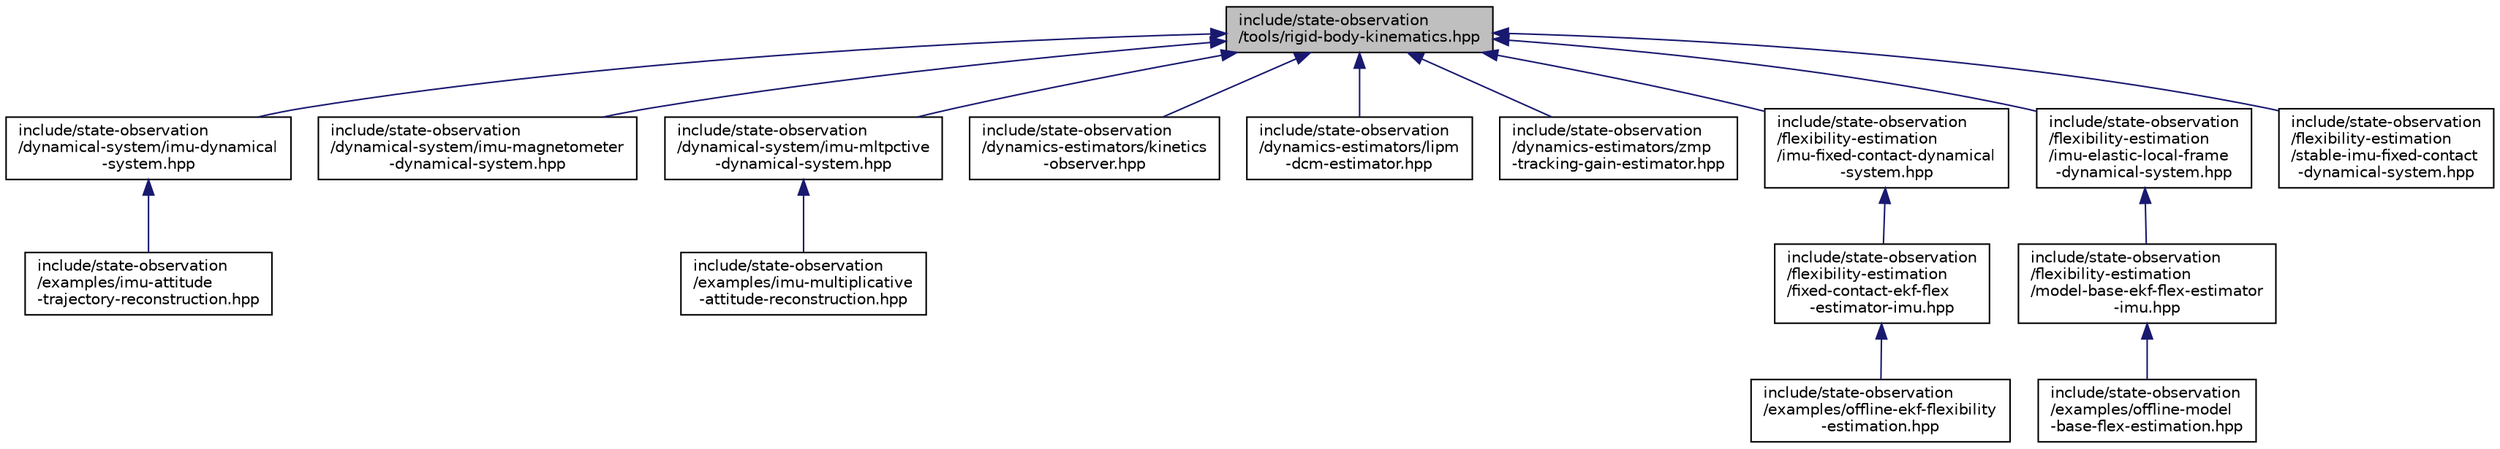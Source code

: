 digraph "include/state-observation/tools/rigid-body-kinematics.hpp"
{
 // LATEX_PDF_SIZE
  edge [fontname="Helvetica",fontsize="10",labelfontname="Helvetica",labelfontsize="10"];
  node [fontname="Helvetica",fontsize="10",shape=record];
  Node1 [label="include/state-observation\l/tools/rigid-body-kinematics.hpp",height=0.2,width=0.4,color="black", fillcolor="grey75", style="filled", fontcolor="black",tooltip="Implements integrators for the kinematics, in terms or rotations and translations."];
  Node1 -> Node2 [dir="back",color="midnightblue",fontsize="10",style="solid",fontname="Helvetica"];
  Node2 [label="include/state-observation\l/dynamical-system/imu-dynamical\l-system.hpp",height=0.2,width=0.4,color="black", fillcolor="white", style="filled",URL="$imu-dynamical-system_8hpp.html",tooltip="The file describes the dynamical system defined by an inertial measurement unit (IMU) fixed on a rigi..."];
  Node2 -> Node3 [dir="back",color="midnightblue",fontsize="10",style="solid",fontname="Helvetica"];
  Node3 [label="include/state-observation\l/examples/imu-attitude\l-trajectory-reconstruction.hpp",height=0.2,width=0.4,color="black", fillcolor="white", style="filled",URL="$imu-attitude-trajectory-reconstruction_8hpp.html",tooltip="Gives an implementation of attitude estimation for IMU reconstruction with or without given input...."];
  Node1 -> Node4 [dir="back",color="midnightblue",fontsize="10",style="solid",fontname="Helvetica"];
  Node4 [label="include/state-observation\l/dynamical-system/imu-magnetometer\l-dynamical-system.hpp",height=0.2,width=0.4,color="black", fillcolor="white", style="filled",URL="$imu-magnetometer-dynamical-system_8hpp.html",tooltip="The file describes the dynamical system defined by an inertial measurement unit (IMU) fixed on a rigi..."];
  Node1 -> Node5 [dir="back",color="midnightblue",fontsize="10",style="solid",fontname="Helvetica"];
  Node5 [label="include/state-observation\l/dynamical-system/imu-mltpctive\l-dynamical-system.hpp",height=0.2,width=0.4,color="black", fillcolor="white", style="filled",URL="$imu-mltpctive-dynamical-system_8hpp.html",tooltip=" "];
  Node5 -> Node6 [dir="back",color="midnightblue",fontsize="10",style="solid",fontname="Helvetica"];
  Node6 [label="include/state-observation\l/examples/imu-multiplicative\l-attitude-reconstruction.hpp",height=0.2,width=0.4,color="black", fillcolor="white", style="filled",URL="$imu-multiplicative-attitude-reconstruction_8hpp.html",tooltip=" "];
  Node1 -> Node7 [dir="back",color="midnightblue",fontsize="10",style="solid",fontname="Helvetica"];
  Node7 [label="include/state-observation\l/dynamics-estimators/kinetics\l-observer.hpp",height=0.2,width=0.4,color="black", fillcolor="white", style="filled",URL="$kinetics-observer_8hpp.html",tooltip="Unified Kinetics estimator."];
  Node1 -> Node8 [dir="back",color="midnightblue",fontsize="10",style="solid",fontname="Helvetica"];
  Node8 [label="include/state-observation\l/dynamics-estimators/lipm\l-dcm-estimator.hpp",height=0.2,width=0.4,color="black", fillcolor="white", style="filled",URL="$lipm-dcm-estimator_8hpp.html",tooltip="Filtering of divergent component of motion (DCM) and estimation of a bias betweeen the DCM and the co..."];
  Node1 -> Node9 [dir="back",color="midnightblue",fontsize="10",style="solid",fontname="Helvetica"];
  Node9 [label="include/state-observation\l/dynamics-estimators/zmp\l-tracking-gain-estimator.hpp",height=0.2,width=0.4,color="black", fillcolor="white", style="filled",URL="$zmp-tracking-gain-estimator_8hpp.html",tooltip=" "];
  Node1 -> Node10 [dir="back",color="midnightblue",fontsize="10",style="solid",fontname="Helvetica"];
  Node10 [label="include/state-observation\l/flexibility-estimation\l/imu-fixed-contact-dynamical\l-system.hpp",height=0.2,width=0.4,color="black", fillcolor="white", style="filled",URL="$imu-fixed-contact-dynamical-system_8hpp.html",tooltip="Definitions of the dynamical system of a robot flexibility with an IMU sensor."];
  Node10 -> Node11 [dir="back",color="midnightblue",fontsize="10",style="solid",fontname="Helvetica"];
  Node11 [label="include/state-observation\l/flexibility-estimation\l/fixed-contact-ekf-flex\l-estimator-imu.hpp",height=0.2,width=0.4,color="black", fillcolor="white", style="filled",URL="$fixed-contact-ekf-flex-estimator-imu_8hpp.html",tooltip="Declares the class of the estimation of the flexibility using an extended Kalman filter and a fixed c..."];
  Node11 -> Node12 [dir="back",color="midnightblue",fontsize="10",style="solid",fontname="Helvetica"];
  Node12 [label="include/state-observation\l/examples/offline-ekf-flexibility\l-estimation.hpp",height=0.2,width=0.4,color="black", fillcolor="white", style="filled",URL="$offline-ekf-flexibility-estimation_8hpp.html",tooltip="Gives an implementation of flexibility estimation for IMU reconstruction with or without given input ..."];
  Node1 -> Node13 [dir="back",color="midnightblue",fontsize="10",style="solid",fontname="Helvetica"];
  Node13 [label="include/state-observation\l/flexibility-estimation\l/imu-elastic-local-frame\l-dynamical-system.hpp",height=0.2,width=0.4,color="black", fillcolor="white", style="filled",URL="$imu-elastic-local-frame-dynamical-system_8hpp.html",tooltip=" "];
  Node13 -> Node14 [dir="back",color="midnightblue",fontsize="10",style="solid",fontname="Helvetica"];
  Node14 [label="include/state-observation\l/flexibility-estimation\l/model-base-ekf-flex-estimator\l-imu.hpp",height=0.2,width=0.4,color="black", fillcolor="white", style="filled",URL="$model-base-ekf-flex-estimator-imu_8hpp.html",tooltip="Declares the class of the estimation of the flexibility using an extended Kalman filter and a fixed c..."];
  Node14 -> Node15 [dir="back",color="midnightblue",fontsize="10",style="solid",fontname="Helvetica"];
  Node15 [label="include/state-observation\l/examples/offline-model\l-base-flex-estimation.hpp",height=0.2,width=0.4,color="black", fillcolor="white", style="filled",URL="$offline-model-base-flex-estimation_8hpp.html",tooltip=" "];
  Node1 -> Node16 [dir="back",color="midnightblue",fontsize="10",style="solid",fontname="Helvetica"];
  Node16 [label="include/state-observation\l/flexibility-estimation\l/stable-imu-fixed-contact\l-dynamical-system.hpp",height=0.2,width=0.4,color="black", fillcolor="white", style="filled",URL="$stable-imu-fixed-contact-dynamical-system_8hpp.html",tooltip=" "];
}

